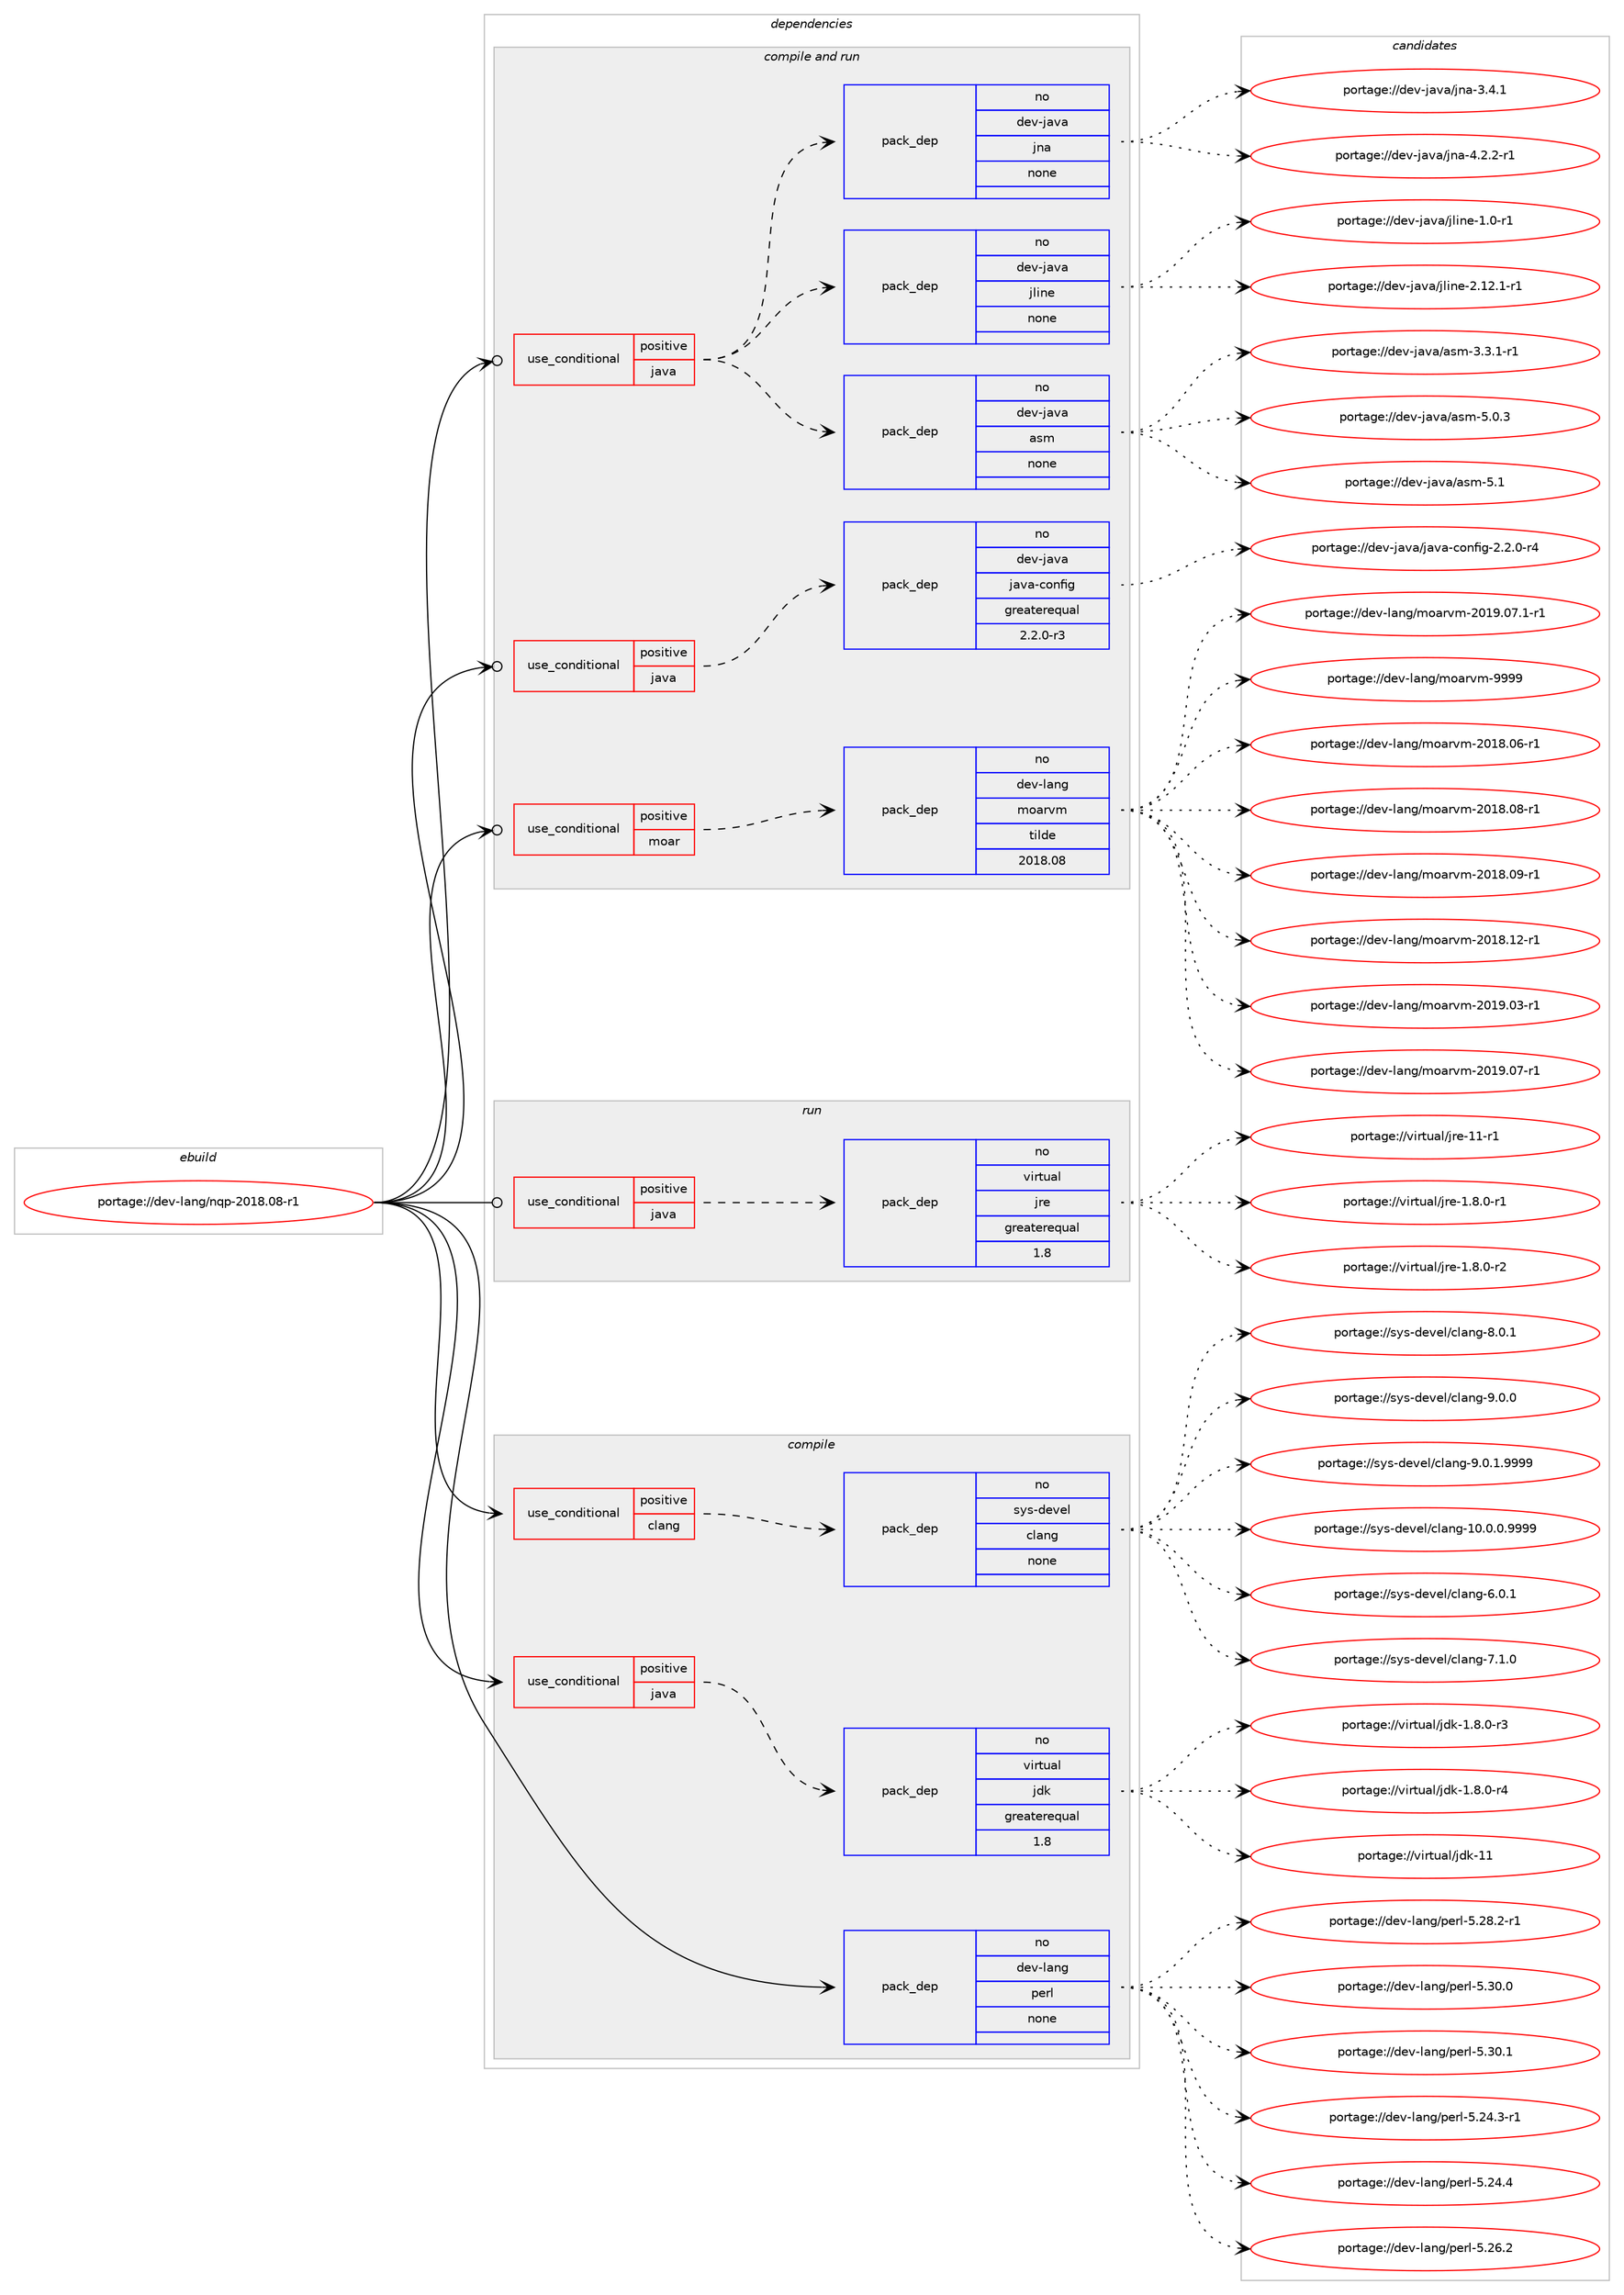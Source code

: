 digraph prolog {

# *************
# Graph options
# *************

newrank=true;
concentrate=true;
compound=true;
graph [rankdir=LR,fontname=Helvetica,fontsize=10,ranksep=1.5];#, ranksep=2.5, nodesep=0.2];
edge  [arrowhead=vee];
node  [fontname=Helvetica,fontsize=10];

# **********
# The ebuild
# **********

subgraph cluster_leftcol {
color=gray;
label=<<i>ebuild</i>>;
id [label="portage://dev-lang/nqp-2018.08-r1", color=red, width=4, href="../dev-lang/nqp-2018.08-r1.svg"];
}

# ****************
# The dependencies
# ****************

subgraph cluster_midcol {
color=gray;
label=<<i>dependencies</i>>;
subgraph cluster_compile {
fillcolor="#eeeeee";
style=filled;
label=<<i>compile</i>>;
subgraph cond19428 {
dependency94504 [label=<<TABLE BORDER="0" CELLBORDER="1" CELLSPACING="0" CELLPADDING="4"><TR><TD ROWSPAN="3" CELLPADDING="10">use_conditional</TD></TR><TR><TD>positive</TD></TR><TR><TD>clang</TD></TR></TABLE>>, shape=none, color=red];
subgraph pack72292 {
dependency94505 [label=<<TABLE BORDER="0" CELLBORDER="1" CELLSPACING="0" CELLPADDING="4" WIDTH="220"><TR><TD ROWSPAN="6" CELLPADDING="30">pack_dep</TD></TR><TR><TD WIDTH="110">no</TD></TR><TR><TD>sys-devel</TD></TR><TR><TD>clang</TD></TR><TR><TD>none</TD></TR><TR><TD></TD></TR></TABLE>>, shape=none, color=blue];
}
dependency94504:e -> dependency94505:w [weight=20,style="dashed",arrowhead="vee"];
}
id:e -> dependency94504:w [weight=20,style="solid",arrowhead="vee"];
subgraph cond19429 {
dependency94506 [label=<<TABLE BORDER="0" CELLBORDER="1" CELLSPACING="0" CELLPADDING="4"><TR><TD ROWSPAN="3" CELLPADDING="10">use_conditional</TD></TR><TR><TD>positive</TD></TR><TR><TD>java</TD></TR></TABLE>>, shape=none, color=red];
subgraph pack72293 {
dependency94507 [label=<<TABLE BORDER="0" CELLBORDER="1" CELLSPACING="0" CELLPADDING="4" WIDTH="220"><TR><TD ROWSPAN="6" CELLPADDING="30">pack_dep</TD></TR><TR><TD WIDTH="110">no</TD></TR><TR><TD>virtual</TD></TR><TR><TD>jdk</TD></TR><TR><TD>greaterequal</TD></TR><TR><TD>1.8</TD></TR></TABLE>>, shape=none, color=blue];
}
dependency94506:e -> dependency94507:w [weight=20,style="dashed",arrowhead="vee"];
}
id:e -> dependency94506:w [weight=20,style="solid",arrowhead="vee"];
subgraph pack72294 {
dependency94508 [label=<<TABLE BORDER="0" CELLBORDER="1" CELLSPACING="0" CELLPADDING="4" WIDTH="220"><TR><TD ROWSPAN="6" CELLPADDING="30">pack_dep</TD></TR><TR><TD WIDTH="110">no</TD></TR><TR><TD>dev-lang</TD></TR><TR><TD>perl</TD></TR><TR><TD>none</TD></TR><TR><TD></TD></TR></TABLE>>, shape=none, color=blue];
}
id:e -> dependency94508:w [weight=20,style="solid",arrowhead="vee"];
}
subgraph cluster_compileandrun {
fillcolor="#eeeeee";
style=filled;
label=<<i>compile and run</i>>;
subgraph cond19430 {
dependency94509 [label=<<TABLE BORDER="0" CELLBORDER="1" CELLSPACING="0" CELLPADDING="4"><TR><TD ROWSPAN="3" CELLPADDING="10">use_conditional</TD></TR><TR><TD>positive</TD></TR><TR><TD>java</TD></TR></TABLE>>, shape=none, color=red];
subgraph pack72295 {
dependency94510 [label=<<TABLE BORDER="0" CELLBORDER="1" CELLSPACING="0" CELLPADDING="4" WIDTH="220"><TR><TD ROWSPAN="6" CELLPADDING="30">pack_dep</TD></TR><TR><TD WIDTH="110">no</TD></TR><TR><TD>dev-java</TD></TR><TR><TD>asm</TD></TR><TR><TD>none</TD></TR><TR><TD></TD></TR></TABLE>>, shape=none, color=blue];
}
dependency94509:e -> dependency94510:w [weight=20,style="dashed",arrowhead="vee"];
subgraph pack72296 {
dependency94511 [label=<<TABLE BORDER="0" CELLBORDER="1" CELLSPACING="0" CELLPADDING="4" WIDTH="220"><TR><TD ROWSPAN="6" CELLPADDING="30">pack_dep</TD></TR><TR><TD WIDTH="110">no</TD></TR><TR><TD>dev-java</TD></TR><TR><TD>jline</TD></TR><TR><TD>none</TD></TR><TR><TD></TD></TR></TABLE>>, shape=none, color=blue];
}
dependency94509:e -> dependency94511:w [weight=20,style="dashed",arrowhead="vee"];
subgraph pack72297 {
dependency94512 [label=<<TABLE BORDER="0" CELLBORDER="1" CELLSPACING="0" CELLPADDING="4" WIDTH="220"><TR><TD ROWSPAN="6" CELLPADDING="30">pack_dep</TD></TR><TR><TD WIDTH="110">no</TD></TR><TR><TD>dev-java</TD></TR><TR><TD>jna</TD></TR><TR><TD>none</TD></TR><TR><TD></TD></TR></TABLE>>, shape=none, color=blue];
}
dependency94509:e -> dependency94512:w [weight=20,style="dashed",arrowhead="vee"];
}
id:e -> dependency94509:w [weight=20,style="solid",arrowhead="odotvee"];
subgraph cond19431 {
dependency94513 [label=<<TABLE BORDER="0" CELLBORDER="1" CELLSPACING="0" CELLPADDING="4"><TR><TD ROWSPAN="3" CELLPADDING="10">use_conditional</TD></TR><TR><TD>positive</TD></TR><TR><TD>java</TD></TR></TABLE>>, shape=none, color=red];
subgraph pack72298 {
dependency94514 [label=<<TABLE BORDER="0" CELLBORDER="1" CELLSPACING="0" CELLPADDING="4" WIDTH="220"><TR><TD ROWSPAN="6" CELLPADDING="30">pack_dep</TD></TR><TR><TD WIDTH="110">no</TD></TR><TR><TD>dev-java</TD></TR><TR><TD>java-config</TD></TR><TR><TD>greaterequal</TD></TR><TR><TD>2.2.0-r3</TD></TR></TABLE>>, shape=none, color=blue];
}
dependency94513:e -> dependency94514:w [weight=20,style="dashed",arrowhead="vee"];
}
id:e -> dependency94513:w [weight=20,style="solid",arrowhead="odotvee"];
subgraph cond19432 {
dependency94515 [label=<<TABLE BORDER="0" CELLBORDER="1" CELLSPACING="0" CELLPADDING="4"><TR><TD ROWSPAN="3" CELLPADDING="10">use_conditional</TD></TR><TR><TD>positive</TD></TR><TR><TD>moar</TD></TR></TABLE>>, shape=none, color=red];
subgraph pack72299 {
dependency94516 [label=<<TABLE BORDER="0" CELLBORDER="1" CELLSPACING="0" CELLPADDING="4" WIDTH="220"><TR><TD ROWSPAN="6" CELLPADDING="30">pack_dep</TD></TR><TR><TD WIDTH="110">no</TD></TR><TR><TD>dev-lang</TD></TR><TR><TD>moarvm</TD></TR><TR><TD>tilde</TD></TR><TR><TD>2018.08</TD></TR></TABLE>>, shape=none, color=blue];
}
dependency94515:e -> dependency94516:w [weight=20,style="dashed",arrowhead="vee"];
}
id:e -> dependency94515:w [weight=20,style="solid",arrowhead="odotvee"];
}
subgraph cluster_run {
fillcolor="#eeeeee";
style=filled;
label=<<i>run</i>>;
subgraph cond19433 {
dependency94517 [label=<<TABLE BORDER="0" CELLBORDER="1" CELLSPACING="0" CELLPADDING="4"><TR><TD ROWSPAN="3" CELLPADDING="10">use_conditional</TD></TR><TR><TD>positive</TD></TR><TR><TD>java</TD></TR></TABLE>>, shape=none, color=red];
subgraph pack72300 {
dependency94518 [label=<<TABLE BORDER="0" CELLBORDER="1" CELLSPACING="0" CELLPADDING="4" WIDTH="220"><TR><TD ROWSPAN="6" CELLPADDING="30">pack_dep</TD></TR><TR><TD WIDTH="110">no</TD></TR><TR><TD>virtual</TD></TR><TR><TD>jre</TD></TR><TR><TD>greaterequal</TD></TR><TR><TD>1.8</TD></TR></TABLE>>, shape=none, color=blue];
}
dependency94517:e -> dependency94518:w [weight=20,style="dashed",arrowhead="vee"];
}
id:e -> dependency94517:w [weight=20,style="solid",arrowhead="odot"];
}
}

# **************
# The candidates
# **************

subgraph cluster_choices {
rank=same;
color=gray;
label=<<i>candidates</i>>;

subgraph choice72292 {
color=black;
nodesep=1;
choiceportage11512111545100101118101108479910897110103454948464846484657575757 [label="portage://sys-devel/clang-10.0.0.9999", color=red, width=4,href="../sys-devel/clang-10.0.0.9999.svg"];
choiceportage11512111545100101118101108479910897110103455446484649 [label="portage://sys-devel/clang-6.0.1", color=red, width=4,href="../sys-devel/clang-6.0.1.svg"];
choiceportage11512111545100101118101108479910897110103455546494648 [label="portage://sys-devel/clang-7.1.0", color=red, width=4,href="../sys-devel/clang-7.1.0.svg"];
choiceportage11512111545100101118101108479910897110103455646484649 [label="portage://sys-devel/clang-8.0.1", color=red, width=4,href="../sys-devel/clang-8.0.1.svg"];
choiceportage11512111545100101118101108479910897110103455746484648 [label="portage://sys-devel/clang-9.0.0", color=red, width=4,href="../sys-devel/clang-9.0.0.svg"];
choiceportage115121115451001011181011084799108971101034557464846494657575757 [label="portage://sys-devel/clang-9.0.1.9999", color=red, width=4,href="../sys-devel/clang-9.0.1.9999.svg"];
dependency94505:e -> choiceportage11512111545100101118101108479910897110103454948464846484657575757:w [style=dotted,weight="100"];
dependency94505:e -> choiceportage11512111545100101118101108479910897110103455446484649:w [style=dotted,weight="100"];
dependency94505:e -> choiceportage11512111545100101118101108479910897110103455546494648:w [style=dotted,weight="100"];
dependency94505:e -> choiceportage11512111545100101118101108479910897110103455646484649:w [style=dotted,weight="100"];
dependency94505:e -> choiceportage11512111545100101118101108479910897110103455746484648:w [style=dotted,weight="100"];
dependency94505:e -> choiceportage115121115451001011181011084799108971101034557464846494657575757:w [style=dotted,weight="100"];
}
subgraph choice72293 {
color=black;
nodesep=1;
choiceportage11810511411611797108471061001074549465646484511451 [label="portage://virtual/jdk-1.8.0-r3", color=red, width=4,href="../virtual/jdk-1.8.0-r3.svg"];
choiceportage11810511411611797108471061001074549465646484511452 [label="portage://virtual/jdk-1.8.0-r4", color=red, width=4,href="../virtual/jdk-1.8.0-r4.svg"];
choiceportage1181051141161179710847106100107454949 [label="portage://virtual/jdk-11", color=red, width=4,href="../virtual/jdk-11.svg"];
dependency94507:e -> choiceportage11810511411611797108471061001074549465646484511451:w [style=dotted,weight="100"];
dependency94507:e -> choiceportage11810511411611797108471061001074549465646484511452:w [style=dotted,weight="100"];
dependency94507:e -> choiceportage1181051141161179710847106100107454949:w [style=dotted,weight="100"];
}
subgraph choice72294 {
color=black;
nodesep=1;
choiceportage100101118451089711010347112101114108455346505246514511449 [label="portage://dev-lang/perl-5.24.3-r1", color=red, width=4,href="../dev-lang/perl-5.24.3-r1.svg"];
choiceportage10010111845108971101034711210111410845534650524652 [label="portage://dev-lang/perl-5.24.4", color=red, width=4,href="../dev-lang/perl-5.24.4.svg"];
choiceportage10010111845108971101034711210111410845534650544650 [label="portage://dev-lang/perl-5.26.2", color=red, width=4,href="../dev-lang/perl-5.26.2.svg"];
choiceportage100101118451089711010347112101114108455346505646504511449 [label="portage://dev-lang/perl-5.28.2-r1", color=red, width=4,href="../dev-lang/perl-5.28.2-r1.svg"];
choiceportage10010111845108971101034711210111410845534651484648 [label="portage://dev-lang/perl-5.30.0", color=red, width=4,href="../dev-lang/perl-5.30.0.svg"];
choiceportage10010111845108971101034711210111410845534651484649 [label="portage://dev-lang/perl-5.30.1", color=red, width=4,href="../dev-lang/perl-5.30.1.svg"];
dependency94508:e -> choiceportage100101118451089711010347112101114108455346505246514511449:w [style=dotted,weight="100"];
dependency94508:e -> choiceportage10010111845108971101034711210111410845534650524652:w [style=dotted,weight="100"];
dependency94508:e -> choiceportage10010111845108971101034711210111410845534650544650:w [style=dotted,weight="100"];
dependency94508:e -> choiceportage100101118451089711010347112101114108455346505646504511449:w [style=dotted,weight="100"];
dependency94508:e -> choiceportage10010111845108971101034711210111410845534651484648:w [style=dotted,weight="100"];
dependency94508:e -> choiceportage10010111845108971101034711210111410845534651484649:w [style=dotted,weight="100"];
}
subgraph choice72295 {
color=black;
nodesep=1;
choiceportage10010111845106971189747971151094551465146494511449 [label="portage://dev-java/asm-3.3.1-r1", color=red, width=4,href="../dev-java/asm-3.3.1-r1.svg"];
choiceportage1001011184510697118974797115109455346484651 [label="portage://dev-java/asm-5.0.3", color=red, width=4,href="../dev-java/asm-5.0.3.svg"];
choiceportage100101118451069711897479711510945534649 [label="portage://dev-java/asm-5.1", color=red, width=4,href="../dev-java/asm-5.1.svg"];
dependency94510:e -> choiceportage10010111845106971189747971151094551465146494511449:w [style=dotted,weight="100"];
dependency94510:e -> choiceportage1001011184510697118974797115109455346484651:w [style=dotted,weight="100"];
dependency94510:e -> choiceportage100101118451069711897479711510945534649:w [style=dotted,weight="100"];
}
subgraph choice72296 {
color=black;
nodesep=1;
choiceportage10010111845106971189747106108105110101454946484511449 [label="portage://dev-java/jline-1.0-r1", color=red, width=4,href="../dev-java/jline-1.0-r1.svg"];
choiceportage10010111845106971189747106108105110101455046495046494511449 [label="portage://dev-java/jline-2.12.1-r1", color=red, width=4,href="../dev-java/jline-2.12.1-r1.svg"];
dependency94511:e -> choiceportage10010111845106971189747106108105110101454946484511449:w [style=dotted,weight="100"];
dependency94511:e -> choiceportage10010111845106971189747106108105110101455046495046494511449:w [style=dotted,weight="100"];
}
subgraph choice72297 {
color=black;
nodesep=1;
choiceportage1001011184510697118974710611097455146524649 [label="portage://dev-java/jna-3.4.1", color=red, width=4,href="../dev-java/jna-3.4.1.svg"];
choiceportage10010111845106971189747106110974552465046504511449 [label="portage://dev-java/jna-4.2.2-r1", color=red, width=4,href="../dev-java/jna-4.2.2-r1.svg"];
dependency94512:e -> choiceportage1001011184510697118974710611097455146524649:w [style=dotted,weight="100"];
dependency94512:e -> choiceportage10010111845106971189747106110974552465046504511449:w [style=dotted,weight="100"];
}
subgraph choice72298 {
color=black;
nodesep=1;
choiceportage10010111845106971189747106971189745991111101021051034550465046484511452 [label="portage://dev-java/java-config-2.2.0-r4", color=red, width=4,href="../dev-java/java-config-2.2.0-r4.svg"];
dependency94514:e -> choiceportage10010111845106971189747106971189745991111101021051034550465046484511452:w [style=dotted,weight="100"];
}
subgraph choice72299 {
color=black;
nodesep=1;
choiceportage1001011184510897110103471091119711411810945504849564648544511449 [label="portage://dev-lang/moarvm-2018.06-r1", color=red, width=4,href="../dev-lang/moarvm-2018.06-r1.svg"];
choiceportage1001011184510897110103471091119711411810945504849564648564511449 [label="portage://dev-lang/moarvm-2018.08-r1", color=red, width=4,href="../dev-lang/moarvm-2018.08-r1.svg"];
choiceportage1001011184510897110103471091119711411810945504849564648574511449 [label="portage://dev-lang/moarvm-2018.09-r1", color=red, width=4,href="../dev-lang/moarvm-2018.09-r1.svg"];
choiceportage1001011184510897110103471091119711411810945504849564649504511449 [label="portage://dev-lang/moarvm-2018.12-r1", color=red, width=4,href="../dev-lang/moarvm-2018.12-r1.svg"];
choiceportage1001011184510897110103471091119711411810945504849574648514511449 [label="portage://dev-lang/moarvm-2019.03-r1", color=red, width=4,href="../dev-lang/moarvm-2019.03-r1.svg"];
choiceportage1001011184510897110103471091119711411810945504849574648554511449 [label="portage://dev-lang/moarvm-2019.07-r1", color=red, width=4,href="../dev-lang/moarvm-2019.07-r1.svg"];
choiceportage10010111845108971101034710911197114118109455048495746485546494511449 [label="portage://dev-lang/moarvm-2019.07.1-r1", color=red, width=4,href="../dev-lang/moarvm-2019.07.1-r1.svg"];
choiceportage100101118451089711010347109111971141181094557575757 [label="portage://dev-lang/moarvm-9999", color=red, width=4,href="../dev-lang/moarvm-9999.svg"];
dependency94516:e -> choiceportage1001011184510897110103471091119711411810945504849564648544511449:w [style=dotted,weight="100"];
dependency94516:e -> choiceportage1001011184510897110103471091119711411810945504849564648564511449:w [style=dotted,weight="100"];
dependency94516:e -> choiceportage1001011184510897110103471091119711411810945504849564648574511449:w [style=dotted,weight="100"];
dependency94516:e -> choiceportage1001011184510897110103471091119711411810945504849564649504511449:w [style=dotted,weight="100"];
dependency94516:e -> choiceportage1001011184510897110103471091119711411810945504849574648514511449:w [style=dotted,weight="100"];
dependency94516:e -> choiceportage1001011184510897110103471091119711411810945504849574648554511449:w [style=dotted,weight="100"];
dependency94516:e -> choiceportage10010111845108971101034710911197114118109455048495746485546494511449:w [style=dotted,weight="100"];
dependency94516:e -> choiceportage100101118451089711010347109111971141181094557575757:w [style=dotted,weight="100"];
}
subgraph choice72300 {
color=black;
nodesep=1;
choiceportage11810511411611797108471061141014549465646484511449 [label="portage://virtual/jre-1.8.0-r1", color=red, width=4,href="../virtual/jre-1.8.0-r1.svg"];
choiceportage11810511411611797108471061141014549465646484511450 [label="portage://virtual/jre-1.8.0-r2", color=red, width=4,href="../virtual/jre-1.8.0-r2.svg"];
choiceportage11810511411611797108471061141014549494511449 [label="portage://virtual/jre-11-r1", color=red, width=4,href="../virtual/jre-11-r1.svg"];
dependency94518:e -> choiceportage11810511411611797108471061141014549465646484511449:w [style=dotted,weight="100"];
dependency94518:e -> choiceportage11810511411611797108471061141014549465646484511450:w [style=dotted,weight="100"];
dependency94518:e -> choiceportage11810511411611797108471061141014549494511449:w [style=dotted,weight="100"];
}
}

}
